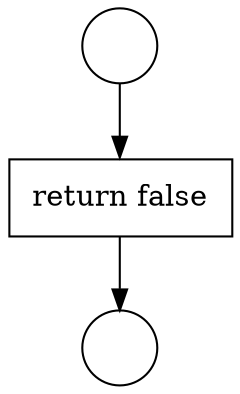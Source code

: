 digraph {
  node14550 [shape=circle label=" " color="black" fillcolor="white" style=filled]
  node14552 [shape=none, margin=0, label=<<font color="black">
    <table border="0" cellborder="1" cellspacing="0" cellpadding="10">
      <tr><td align="left">return false</td></tr>
    </table>
  </font>> color="black" fillcolor="white" style=filled]
  node14551 [shape=circle label=" " color="black" fillcolor="white" style=filled]
  node14550 -> node14552 [ color="black"]
  node14552 -> node14551 [ color="black"]
}
